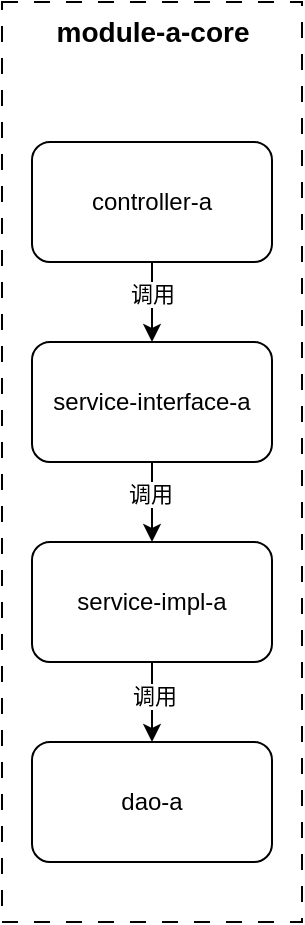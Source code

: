 <mxfile version="27.1.6">
  <diagram name="第 1 页" id="PiF9fHcOkFo9iHuCGfso">
    <mxGraphModel dx="864" dy="488" grid="1" gridSize="10" guides="1" tooltips="1" connect="1" arrows="1" fold="1" page="1" pageScale="1" pageWidth="1169" pageHeight="827" math="0" shadow="0">
      <root>
        <mxCell id="0" />
        <mxCell id="1" parent="0" />
        <mxCell id="3q4nfxB9VYTOQv-p3-jI-2" value="" style="rounded=0;whiteSpace=wrap;html=1;dashed=1;dashPattern=8 8;" vertex="1" parent="1">
          <mxGeometry x="365" y="250" width="150" height="460" as="geometry" />
        </mxCell>
        <mxCell id="3q4nfxB9VYTOQv-p3-jI-26" style="edgeStyle=orthogonalEdgeStyle;rounded=0;orthogonalLoop=1;jettySize=auto;html=1;exitX=0.5;exitY=1;exitDx=0;exitDy=0;" edge="1" parent="1" source="3q4nfxB9VYTOQv-p3-jI-6" target="3q4nfxB9VYTOQv-p3-jI-11">
          <mxGeometry relative="1" as="geometry" />
        </mxCell>
        <mxCell id="3q4nfxB9VYTOQv-p3-jI-27" value="调用" style="edgeLabel;html=1;align=center;verticalAlign=middle;resizable=0;points=[];" vertex="1" connectable="0" parent="3q4nfxB9VYTOQv-p3-jI-26">
          <mxGeometry x="-0.226" relative="1" as="geometry">
            <mxPoint as="offset" />
          </mxGeometry>
        </mxCell>
        <mxCell id="3q4nfxB9VYTOQv-p3-jI-6" value="&lt;span style=&quot;background-color: transparent; color: light-dark(rgb(0, 0, 0), rgb(255, 255, 255));&quot;&gt;controller-a&lt;/span&gt;" style="rounded=1;whiteSpace=wrap;html=1;" vertex="1" parent="1">
          <mxGeometry x="380" y="320" width="120" height="60" as="geometry" />
        </mxCell>
        <mxCell id="3q4nfxB9VYTOQv-p3-jI-30" style="edgeStyle=orthogonalEdgeStyle;rounded=0;orthogonalLoop=1;jettySize=auto;html=1;exitX=0.5;exitY=1;exitDx=0;exitDy=0;" edge="1" parent="1" source="3q4nfxB9VYTOQv-p3-jI-11" target="3q4nfxB9VYTOQv-p3-jI-14">
          <mxGeometry relative="1" as="geometry" />
        </mxCell>
        <mxCell id="3q4nfxB9VYTOQv-p3-jI-33" value="调用" style="edgeLabel;html=1;align=center;verticalAlign=middle;resizable=0;points=[];" vertex="1" connectable="0" parent="3q4nfxB9VYTOQv-p3-jI-30">
          <mxGeometry x="-0.226" y="-1" relative="1" as="geometry">
            <mxPoint as="offset" />
          </mxGeometry>
        </mxCell>
        <mxCell id="3q4nfxB9VYTOQv-p3-jI-11" value="&lt;span style=&quot;background-color: transparent; color: light-dark(rgb(0, 0, 0), rgb(255, 255, 255));&quot;&gt;service-&lt;/span&gt;&lt;span style=&quot;background-color: transparent; color: light-dark(rgb(0, 0, 0), rgb(255, 255, 255));&quot;&gt;interface-a&lt;/span&gt;" style="rounded=1;whiteSpace=wrap;html=1;" vertex="1" parent="1">
          <mxGeometry x="380" y="420" width="120" height="60" as="geometry" />
        </mxCell>
        <mxCell id="3q4nfxB9VYTOQv-p3-jI-32" style="edgeStyle=orthogonalEdgeStyle;rounded=0;orthogonalLoop=1;jettySize=auto;html=1;exitX=0.5;exitY=1;exitDx=0;exitDy=0;" edge="1" parent="1" source="3q4nfxB9VYTOQv-p3-jI-14" target="3q4nfxB9VYTOQv-p3-jI-24">
          <mxGeometry relative="1" as="geometry" />
        </mxCell>
        <mxCell id="3q4nfxB9VYTOQv-p3-jI-34" value="调用" style="edgeLabel;html=1;align=center;verticalAlign=middle;resizable=0;points=[];" vertex="1" connectable="0" parent="3q4nfxB9VYTOQv-p3-jI-32">
          <mxGeometry x="-0.139" y="1" relative="1" as="geometry">
            <mxPoint as="offset" />
          </mxGeometry>
        </mxCell>
        <mxCell id="3q4nfxB9VYTOQv-p3-jI-14" value="&lt;span style=&quot;background-color: transparent; color: light-dark(rgb(0, 0, 0), rgb(255, 255, 255));&quot;&gt;service-impl-a&lt;/span&gt;" style="rounded=1;whiteSpace=wrap;html=1;" vertex="1" parent="1">
          <mxGeometry x="380" y="520" width="120" height="60" as="geometry" />
        </mxCell>
        <mxCell id="3q4nfxB9VYTOQv-p3-jI-22" value="&lt;b&gt;&lt;font style=&quot;font-size: 14px;&quot;&gt;module-a-core&lt;/font&gt;&lt;/b&gt;" style="text;html=1;align=center;verticalAlign=middle;whiteSpace=wrap;rounded=0;" vertex="1" parent="1">
          <mxGeometry x="373.75" y="250" width="132.5" height="30" as="geometry" />
        </mxCell>
        <mxCell id="3q4nfxB9VYTOQv-p3-jI-24" value="&lt;span style=&quot;background-color: transparent; color: light-dark(rgb(0, 0, 0), rgb(255, 255, 255));&quot;&gt;dao-a&lt;/span&gt;" style="rounded=1;whiteSpace=wrap;html=1;" vertex="1" parent="1">
          <mxGeometry x="380" y="620" width="120" height="60" as="geometry" />
        </mxCell>
      </root>
    </mxGraphModel>
  </diagram>
</mxfile>
